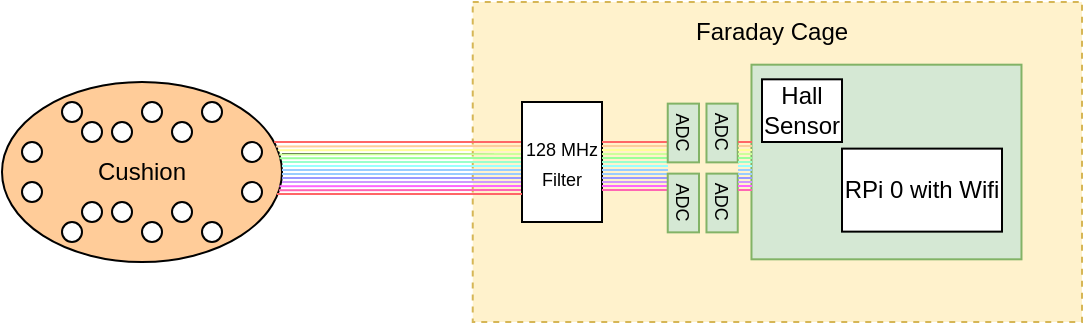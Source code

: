 <mxfile version="24.7.5">
  <diagram name="Page-1" id="zWh1QSmrwBQ3rhR2W5iQ">
    <mxGraphModel dx="768" dy="459" grid="1" gridSize="10" guides="1" tooltips="1" connect="1" arrows="1" fold="1" page="1" pageScale="1" pageWidth="850" pageHeight="1100" math="0" shadow="0">
      <root>
        <mxCell id="0" />
        <mxCell id="1" parent="0" />
        <mxCell id="HwHjmAMWg2fr9-nNSEks-98" value="" style="rounded=0;whiteSpace=wrap;html=1;dashed=1;fillColor=#fff2cc;strokeColor=#d6b656;" vertex="1" parent="1">
          <mxGeometry x="285.37" y="90" width="304.63" height="160" as="geometry" />
        </mxCell>
        <mxCell id="HwHjmAMWg2fr9-nNSEks-29" value="" style="group" vertex="1" connectable="0" parent="1">
          <mxGeometry x="50" y="130" width="140" height="90" as="geometry" />
        </mxCell>
        <mxCell id="HwHjmAMWg2fr9-nNSEks-1" value="Cushion" style="ellipse;whiteSpace=wrap;html=1;fillColor=#FFCC99;" vertex="1" parent="HwHjmAMWg2fr9-nNSEks-29">
          <mxGeometry width="140" height="90" as="geometry" />
        </mxCell>
        <mxCell id="HwHjmAMWg2fr9-nNSEks-19" value="" style="group" vertex="1" connectable="0" parent="HwHjmAMWg2fr9-nNSEks-29">
          <mxGeometry x="10" y="10" width="120" height="30" as="geometry" />
        </mxCell>
        <mxCell id="HwHjmAMWg2fr9-nNSEks-5" value="" style="ellipse;whiteSpace=wrap;html=1;aspect=fixed;" vertex="1" parent="HwHjmAMWg2fr9-nNSEks-19">
          <mxGeometry y="20" width="10" height="10" as="geometry" />
        </mxCell>
        <mxCell id="HwHjmAMWg2fr9-nNSEks-6" value="" style="ellipse;whiteSpace=wrap;html=1;aspect=fixed;" vertex="1" parent="HwHjmAMWg2fr9-nNSEks-19">
          <mxGeometry x="20" width="10" height="10" as="geometry" />
        </mxCell>
        <mxCell id="HwHjmAMWg2fr9-nNSEks-7" value="" style="ellipse;whiteSpace=wrap;html=1;aspect=fixed;" vertex="1" parent="HwHjmAMWg2fr9-nNSEks-19">
          <mxGeometry x="60" width="10" height="10" as="geometry" />
        </mxCell>
        <mxCell id="HwHjmAMWg2fr9-nNSEks-8" value="" style="ellipse;whiteSpace=wrap;html=1;aspect=fixed;" vertex="1" parent="HwHjmAMWg2fr9-nNSEks-19">
          <mxGeometry x="75" y="10" width="10" height="10" as="geometry" />
        </mxCell>
        <mxCell id="HwHjmAMWg2fr9-nNSEks-10" value="" style="ellipse;whiteSpace=wrap;html=1;aspect=fixed;" vertex="1" parent="HwHjmAMWg2fr9-nNSEks-19">
          <mxGeometry x="30" y="10" width="10" height="10" as="geometry" />
        </mxCell>
        <mxCell id="HwHjmAMWg2fr9-nNSEks-11" value="" style="ellipse;whiteSpace=wrap;html=1;aspect=fixed;" vertex="1" parent="HwHjmAMWg2fr9-nNSEks-19">
          <mxGeometry x="90" width="10" height="10" as="geometry" />
        </mxCell>
        <mxCell id="HwHjmAMWg2fr9-nNSEks-17" value="" style="ellipse;whiteSpace=wrap;html=1;aspect=fixed;" vertex="1" parent="HwHjmAMWg2fr9-nNSEks-19">
          <mxGeometry x="110" y="20" width="10" height="10" as="geometry" />
        </mxCell>
        <mxCell id="HwHjmAMWg2fr9-nNSEks-18" value="" style="ellipse;whiteSpace=wrap;html=1;aspect=fixed;" vertex="1" parent="HwHjmAMWg2fr9-nNSEks-19">
          <mxGeometry x="45" y="10" width="10" height="10" as="geometry" />
        </mxCell>
        <mxCell id="HwHjmAMWg2fr9-nNSEks-20" value="" style="group;flipH=0;flipV=1;" vertex="1" connectable="0" parent="HwHjmAMWg2fr9-nNSEks-29">
          <mxGeometry x="10" y="50" width="120" height="30" as="geometry" />
        </mxCell>
        <mxCell id="HwHjmAMWg2fr9-nNSEks-21" value="" style="ellipse;whiteSpace=wrap;html=1;aspect=fixed;" vertex="1" parent="HwHjmAMWg2fr9-nNSEks-20">
          <mxGeometry width="10" height="10" as="geometry" />
        </mxCell>
        <mxCell id="HwHjmAMWg2fr9-nNSEks-22" value="" style="ellipse;whiteSpace=wrap;html=1;aspect=fixed;" vertex="1" parent="HwHjmAMWg2fr9-nNSEks-20">
          <mxGeometry x="20" y="20" width="10" height="10" as="geometry" />
        </mxCell>
        <mxCell id="HwHjmAMWg2fr9-nNSEks-23" value="" style="ellipse;whiteSpace=wrap;html=1;aspect=fixed;" vertex="1" parent="HwHjmAMWg2fr9-nNSEks-20">
          <mxGeometry x="60" y="20" width="10" height="10" as="geometry" />
        </mxCell>
        <mxCell id="HwHjmAMWg2fr9-nNSEks-24" value="" style="ellipse;whiteSpace=wrap;html=1;aspect=fixed;" vertex="1" parent="HwHjmAMWg2fr9-nNSEks-20">
          <mxGeometry x="75" y="10" width="10" height="10" as="geometry" />
        </mxCell>
        <mxCell id="HwHjmAMWg2fr9-nNSEks-25" value="" style="ellipse;whiteSpace=wrap;html=1;aspect=fixed;" vertex="1" parent="HwHjmAMWg2fr9-nNSEks-20">
          <mxGeometry x="30" y="10" width="10" height="10" as="geometry" />
        </mxCell>
        <mxCell id="HwHjmAMWg2fr9-nNSEks-26" value="" style="ellipse;whiteSpace=wrap;html=1;aspect=fixed;" vertex="1" parent="HwHjmAMWg2fr9-nNSEks-20">
          <mxGeometry x="90" y="20" width="10" height="10" as="geometry" />
        </mxCell>
        <mxCell id="HwHjmAMWg2fr9-nNSEks-27" value="" style="ellipse;whiteSpace=wrap;html=1;aspect=fixed;" vertex="1" parent="HwHjmAMWg2fr9-nNSEks-20">
          <mxGeometry x="110" width="10" height="10" as="geometry" />
        </mxCell>
        <mxCell id="HwHjmAMWg2fr9-nNSEks-28" value="" style="ellipse;whiteSpace=wrap;html=1;aspect=fixed;" vertex="1" parent="HwHjmAMWg2fr9-nNSEks-20">
          <mxGeometry x="45" y="10" width="10" height="10" as="geometry" />
        </mxCell>
        <mxCell id="HwHjmAMWg2fr9-nNSEks-55" value="" style="group" vertex="1" connectable="0" parent="1">
          <mxGeometry x="190" y="160" width="120" height="26" as="geometry" />
        </mxCell>
        <mxCell id="HwHjmAMWg2fr9-nNSEks-30" value="" style="endArrow=none;html=1;rounded=0;" edge="1" parent="HwHjmAMWg2fr9-nNSEks-55">
          <mxGeometry width="50" height="50" relative="1" as="geometry">
            <mxPoint y="16" as="sourcePoint" />
            <mxPoint x="120" y="16" as="targetPoint" />
          </mxGeometry>
        </mxCell>
        <mxCell id="HwHjmAMWg2fr9-nNSEks-31" value="" style="endArrow=none;html=1;rounded=0;strokeColor=#9999FF;" edge="1" parent="HwHjmAMWg2fr9-nNSEks-55">
          <mxGeometry width="50" height="50" relative="1" as="geometry">
            <mxPoint y="18" as="sourcePoint" />
            <mxPoint x="120" y="18" as="targetPoint" />
          </mxGeometry>
        </mxCell>
        <mxCell id="HwHjmAMWg2fr9-nNSEks-32" value="" style="endArrow=none;html=1;rounded=0;strokeColor=#CC99FF;" edge="1" parent="HwHjmAMWg2fr9-nNSEks-55">
          <mxGeometry width="50" height="50" relative="1" as="geometry">
            <mxPoint y="20" as="sourcePoint" />
            <mxPoint x="120" y="20" as="targetPoint" />
          </mxGeometry>
        </mxCell>
        <mxCell id="HwHjmAMWg2fr9-nNSEks-33" value="" style="endArrow=none;html=1;rounded=0;strokeColor=#FF66FF;exitX=0.991;exitY=0.579;exitDx=0;exitDy=0;exitPerimeter=0;" edge="1" parent="HwHjmAMWg2fr9-nNSEks-55" source="HwHjmAMWg2fr9-nNSEks-1">
          <mxGeometry width="50" height="50" relative="1" as="geometry">
            <mxPoint y="22" as="sourcePoint" />
            <mxPoint x="120" y="22" as="targetPoint" />
          </mxGeometry>
        </mxCell>
        <mxCell id="HwHjmAMWg2fr9-nNSEks-34" value="" style="endArrow=none;html=1;rounded=0;strokeColor=#FF66B3;exitX=0.989;exitY=0.601;exitDx=0;exitDy=0;exitPerimeter=0;" edge="1" parent="HwHjmAMWg2fr9-nNSEks-55" source="HwHjmAMWg2fr9-nNSEks-1">
          <mxGeometry width="50" height="50" relative="1" as="geometry">
            <mxPoint y="24" as="sourcePoint" />
            <mxPoint x="120" y="24" as="targetPoint" />
          </mxGeometry>
        </mxCell>
        <mxCell id="HwHjmAMWg2fr9-nNSEks-37" value="" style="endArrow=none;html=1;rounded=0;" edge="1" parent="HwHjmAMWg2fr9-nNSEks-55">
          <mxGeometry width="50" height="50" relative="1" as="geometry">
            <mxPoint y="6" as="sourcePoint" />
            <mxPoint x="120" y="6" as="targetPoint" />
          </mxGeometry>
        </mxCell>
        <mxCell id="HwHjmAMWg2fr9-nNSEks-38" value="" style="endArrow=none;html=1;rounded=0;strokeColor=#99FF99;exitX=0.991;exitY=0.423;exitDx=0;exitDy=0;exitPerimeter=0;" edge="1" parent="HwHjmAMWg2fr9-nNSEks-55" source="HwHjmAMWg2fr9-nNSEks-1">
          <mxGeometry width="50" height="50" relative="1" as="geometry">
            <mxPoint y="8" as="sourcePoint" />
            <mxPoint x="120" y="8" as="targetPoint" />
          </mxGeometry>
        </mxCell>
        <mxCell id="HwHjmAMWg2fr9-nNSEks-39" value="" style="endArrow=none;html=1;rounded=0;strokeColor=#99FFCC;" edge="1" parent="HwHjmAMWg2fr9-nNSEks-55">
          <mxGeometry width="50" height="50" relative="1" as="geometry">
            <mxPoint y="10" as="sourcePoint" />
            <mxPoint x="120" y="10" as="targetPoint" />
          </mxGeometry>
        </mxCell>
        <mxCell id="HwHjmAMWg2fr9-nNSEks-40" value="" style="endArrow=none;html=1;rounded=0;strokeColor=#99FFFF;" edge="1" parent="HwHjmAMWg2fr9-nNSEks-55">
          <mxGeometry width="50" height="50" relative="1" as="geometry">
            <mxPoint y="12" as="sourcePoint" />
            <mxPoint x="120" y="12" as="targetPoint" />
          </mxGeometry>
        </mxCell>
        <mxCell id="HwHjmAMWg2fr9-nNSEks-41" value="" style="endArrow=none;html=1;rounded=0;strokeColor=#99CCFF;" edge="1" parent="HwHjmAMWg2fr9-nNSEks-55">
          <mxGeometry width="50" height="50" relative="1" as="geometry">
            <mxPoint y="14" as="sourcePoint" />
            <mxPoint x="120" y="14" as="targetPoint" />
          </mxGeometry>
        </mxCell>
        <mxCell id="HwHjmAMWg2fr9-nNSEks-42" value="" style="endArrow=none;html=1;rounded=0;strokeColor=#99CCFF;" edge="1" parent="HwHjmAMWg2fr9-nNSEks-55">
          <mxGeometry width="50" height="50" relative="1" as="geometry">
            <mxPoint y="16" as="sourcePoint" />
            <mxPoint x="120" y="16" as="targetPoint" />
          </mxGeometry>
        </mxCell>
        <mxCell id="HwHjmAMWg2fr9-nNSEks-45" value="" style="endArrow=none;html=1;rounded=0;strokeColor=#FF6666;exitX=0.972;exitY=0.334;exitDx=0;exitDy=0;exitPerimeter=0;" edge="1" parent="HwHjmAMWg2fr9-nNSEks-55" source="HwHjmAMWg2fr9-nNSEks-1">
          <mxGeometry width="50" height="50" relative="1" as="geometry">
            <mxPoint as="sourcePoint" />
            <mxPoint x="120" as="targetPoint" />
          </mxGeometry>
        </mxCell>
        <mxCell id="HwHjmAMWg2fr9-nNSEks-46" value="" style="endArrow=none;html=1;rounded=0;strokeColor=#FFCC99;exitX=0.978;exitY=0.358;exitDx=0;exitDy=0;exitPerimeter=0;" edge="1" parent="HwHjmAMWg2fr9-nNSEks-55" source="HwHjmAMWg2fr9-nNSEks-1">
          <mxGeometry width="50" height="50" relative="1" as="geometry">
            <mxPoint y="2" as="sourcePoint" />
            <mxPoint x="120" y="2" as="targetPoint" />
          </mxGeometry>
        </mxCell>
        <mxCell id="HwHjmAMWg2fr9-nNSEks-47" value="" style="endArrow=none;html=1;rounded=0;strokeColor=#FFFF99;exitX=0.985;exitY=0.379;exitDx=0;exitDy=0;exitPerimeter=0;" edge="1" parent="HwHjmAMWg2fr9-nNSEks-55" source="HwHjmAMWg2fr9-nNSEks-1">
          <mxGeometry width="50" height="50" relative="1" as="geometry">
            <mxPoint y="4" as="sourcePoint" />
            <mxPoint x="120" y="4" as="targetPoint" />
          </mxGeometry>
        </mxCell>
        <mxCell id="HwHjmAMWg2fr9-nNSEks-48" value="" style="endArrow=none;html=1;rounded=0;strokeColor=#CCFF99;exitX=0.99;exitY=0.403;exitDx=0;exitDy=0;exitPerimeter=0;" edge="1" parent="HwHjmAMWg2fr9-nNSEks-55" source="HwHjmAMWg2fr9-nNSEks-1">
          <mxGeometry width="50" height="50" relative="1" as="geometry">
            <mxPoint y="6" as="sourcePoint" />
            <mxPoint x="120" y="6" as="targetPoint" />
          </mxGeometry>
        </mxCell>
        <mxCell id="HwHjmAMWg2fr9-nNSEks-56" value="&lt;font style=&quot;font-size: 9px;&quot;&gt;128 MHz Filter&lt;/font&gt;" style="rounded=0;whiteSpace=wrap;html=1;direction=west;" vertex="1" parent="1">
          <mxGeometry x="310" y="140" width="40" height="60" as="geometry" />
        </mxCell>
        <mxCell id="HwHjmAMWg2fr9-nNSEks-35" value="" style="endArrow=none;html=1;rounded=0;strokeColor=#FF6666;exitX=0.982;exitY=0.622;exitDx=0;exitDy=0;exitPerimeter=0;" edge="1" parent="1" source="HwHjmAMWg2fr9-nNSEks-1">
          <mxGeometry width="50" height="50" relative="1" as="geometry">
            <mxPoint x="190" y="186" as="sourcePoint" />
            <mxPoint x="310" y="186" as="targetPoint" />
          </mxGeometry>
        </mxCell>
        <mxCell id="HwHjmAMWg2fr9-nNSEks-57" value="" style="group" vertex="1" connectable="0" parent="1">
          <mxGeometry x="350" y="160" width="33" height="26" as="geometry" />
        </mxCell>
        <mxCell id="HwHjmAMWg2fr9-nNSEks-58" value="" style="endArrow=none;html=1;rounded=0;" edge="1" parent="HwHjmAMWg2fr9-nNSEks-57">
          <mxGeometry width="50" height="50" relative="1" as="geometry">
            <mxPoint y="16" as="sourcePoint" />
            <mxPoint x="33" y="16" as="targetPoint" />
          </mxGeometry>
        </mxCell>
        <mxCell id="HwHjmAMWg2fr9-nNSEks-59" value="" style="endArrow=none;html=1;rounded=0;strokeColor=#9999FF;" edge="1" parent="HwHjmAMWg2fr9-nNSEks-57">
          <mxGeometry width="50" height="50" relative="1" as="geometry">
            <mxPoint y="18" as="sourcePoint" />
            <mxPoint x="33" y="18" as="targetPoint" />
          </mxGeometry>
        </mxCell>
        <mxCell id="HwHjmAMWg2fr9-nNSEks-60" value="" style="endArrow=none;html=1;rounded=0;strokeColor=#CC99FF;" edge="1" parent="HwHjmAMWg2fr9-nNSEks-57">
          <mxGeometry width="50" height="50" relative="1" as="geometry">
            <mxPoint y="20" as="sourcePoint" />
            <mxPoint x="33" y="20" as="targetPoint" />
          </mxGeometry>
        </mxCell>
        <mxCell id="HwHjmAMWg2fr9-nNSEks-61" value="" style="endArrow=none;html=1;rounded=0;strokeColor=#FF66FF;exitX=0.991;exitY=0.579;exitDx=0;exitDy=0;exitPerimeter=0;" edge="1" parent="HwHjmAMWg2fr9-nNSEks-57">
          <mxGeometry width="50" height="50" relative="1" as="geometry">
            <mxPoint y="22" as="sourcePoint" />
            <mxPoint x="33" y="22" as="targetPoint" />
          </mxGeometry>
        </mxCell>
        <mxCell id="HwHjmAMWg2fr9-nNSEks-62" value="" style="endArrow=none;html=1;rounded=0;strokeColor=#FF66B3;exitX=0.989;exitY=0.601;exitDx=0;exitDy=0;exitPerimeter=0;" edge="1" parent="HwHjmAMWg2fr9-nNSEks-57">
          <mxGeometry width="50" height="50" relative="1" as="geometry">
            <mxPoint y="24" as="sourcePoint" />
            <mxPoint x="33" y="24" as="targetPoint" />
          </mxGeometry>
        </mxCell>
        <mxCell id="HwHjmAMWg2fr9-nNSEks-63" value="" style="endArrow=none;html=1;rounded=0;" edge="1" parent="HwHjmAMWg2fr9-nNSEks-57">
          <mxGeometry width="50" height="50" relative="1" as="geometry">
            <mxPoint y="6" as="sourcePoint" />
            <mxPoint x="33" y="6" as="targetPoint" />
          </mxGeometry>
        </mxCell>
        <mxCell id="HwHjmAMWg2fr9-nNSEks-64" value="" style="endArrow=none;html=1;rounded=0;strokeColor=#99FF99;exitX=0.991;exitY=0.423;exitDx=0;exitDy=0;exitPerimeter=0;" edge="1" parent="HwHjmAMWg2fr9-nNSEks-57">
          <mxGeometry width="50" height="50" relative="1" as="geometry">
            <mxPoint y="8" as="sourcePoint" />
            <mxPoint x="33" y="8" as="targetPoint" />
          </mxGeometry>
        </mxCell>
        <mxCell id="HwHjmAMWg2fr9-nNSEks-65" value="" style="endArrow=none;html=1;rounded=0;strokeColor=#99FFCC;" edge="1" parent="HwHjmAMWg2fr9-nNSEks-57">
          <mxGeometry width="50" height="50" relative="1" as="geometry">
            <mxPoint y="10" as="sourcePoint" />
            <mxPoint x="33" y="10" as="targetPoint" />
          </mxGeometry>
        </mxCell>
        <mxCell id="HwHjmAMWg2fr9-nNSEks-66" value="" style="endArrow=none;html=1;rounded=0;strokeColor=#99FFFF;" edge="1" parent="HwHjmAMWg2fr9-nNSEks-57">
          <mxGeometry width="50" height="50" relative="1" as="geometry">
            <mxPoint y="12" as="sourcePoint" />
            <mxPoint x="33" y="12" as="targetPoint" />
          </mxGeometry>
        </mxCell>
        <mxCell id="HwHjmAMWg2fr9-nNSEks-67" value="" style="endArrow=none;html=1;rounded=0;strokeColor=#99CCFF;" edge="1" parent="HwHjmAMWg2fr9-nNSEks-57">
          <mxGeometry width="50" height="50" relative="1" as="geometry">
            <mxPoint y="14" as="sourcePoint" />
            <mxPoint x="33" y="14" as="targetPoint" />
          </mxGeometry>
        </mxCell>
        <mxCell id="HwHjmAMWg2fr9-nNSEks-68" value="" style="endArrow=none;html=1;rounded=0;strokeColor=#99CCFF;" edge="1" parent="HwHjmAMWg2fr9-nNSEks-57">
          <mxGeometry width="50" height="50" relative="1" as="geometry">
            <mxPoint y="16" as="sourcePoint" />
            <mxPoint x="33" y="16" as="targetPoint" />
          </mxGeometry>
        </mxCell>
        <mxCell id="HwHjmAMWg2fr9-nNSEks-69" value="" style="endArrow=none;html=1;rounded=0;strokeColor=#FF6666;exitX=0.972;exitY=0.334;exitDx=0;exitDy=0;exitPerimeter=0;" edge="1" parent="HwHjmAMWg2fr9-nNSEks-57">
          <mxGeometry width="50" height="50" relative="1" as="geometry">
            <mxPoint as="sourcePoint" />
            <mxPoint x="33" as="targetPoint" />
          </mxGeometry>
        </mxCell>
        <mxCell id="HwHjmAMWg2fr9-nNSEks-70" value="" style="endArrow=none;html=1;rounded=0;strokeColor=#FFCC99;exitX=0.978;exitY=0.358;exitDx=0;exitDy=0;exitPerimeter=0;" edge="1" parent="HwHjmAMWg2fr9-nNSEks-57">
          <mxGeometry width="50" height="50" relative="1" as="geometry">
            <mxPoint y="2" as="sourcePoint" />
            <mxPoint x="33" y="2" as="targetPoint" />
          </mxGeometry>
        </mxCell>
        <mxCell id="HwHjmAMWg2fr9-nNSEks-71" value="" style="endArrow=none;html=1;rounded=0;strokeColor=#FFFF99;exitX=0.985;exitY=0.379;exitDx=0;exitDy=0;exitPerimeter=0;" edge="1" parent="HwHjmAMWg2fr9-nNSEks-57">
          <mxGeometry width="50" height="50" relative="1" as="geometry">
            <mxPoint y="4" as="sourcePoint" />
            <mxPoint x="33" y="4" as="targetPoint" />
          </mxGeometry>
        </mxCell>
        <mxCell id="HwHjmAMWg2fr9-nNSEks-72" value="" style="endArrow=none;html=1;rounded=0;strokeColor=#CCFF99;exitX=0.99;exitY=0.403;exitDx=0;exitDy=0;exitPerimeter=0;" edge="1" parent="HwHjmAMWg2fr9-nNSEks-57">
          <mxGeometry width="50" height="50" relative="1" as="geometry">
            <mxPoint y="6" as="sourcePoint" />
            <mxPoint x="33" y="6" as="targetPoint" />
          </mxGeometry>
        </mxCell>
        <mxCell id="HwHjmAMWg2fr9-nNSEks-73" value="&lt;div style=&quot;&quot;&gt;&lt;span style=&quot;font-size: 9px; background-color: initial;&quot;&gt;ADC&lt;/span&gt;&lt;/div&gt;" style="rounded=0;whiteSpace=wrap;html=1;rotation=90;fillColor=#d5e8d4;strokeColor=#82b366;align=center;" vertex="1" parent="1">
          <mxGeometry x="376" y="147.68" width="29.37" height="15.63" as="geometry" />
        </mxCell>
        <mxCell id="HwHjmAMWg2fr9-nNSEks-74" value="&lt;div style=&quot;&quot;&gt;&lt;span style=&quot;font-size: 9px; background-color: initial;&quot;&gt;ADC&lt;/span&gt;&lt;/div&gt;" style="rounded=0;whiteSpace=wrap;html=1;rotation=90;fillColor=#d5e8d4;strokeColor=#82b366;align=center;" vertex="1" parent="1">
          <mxGeometry x="376" y="182.68" width="29.37" height="15.63" as="geometry" />
        </mxCell>
        <mxCell id="HwHjmAMWg2fr9-nNSEks-75" value="&lt;div style=&quot;&quot;&gt;&lt;span style=&quot;font-size: 9px; background-color: initial;&quot;&gt;ADC&lt;/span&gt;&lt;/div&gt;" style="rounded=0;whiteSpace=wrap;html=1;rotation=90;fillColor=#d5e8d4;strokeColor=#82b366;align=center;" vertex="1" parent="1">
          <mxGeometry x="395.37" y="147.68" width="29.37" height="15.63" as="geometry" />
        </mxCell>
        <mxCell id="HwHjmAMWg2fr9-nNSEks-76" value="&lt;div style=&quot;&quot;&gt;&lt;span style=&quot;font-size: 9px; background-color: initial;&quot;&gt;ADC&lt;/span&gt;&lt;/div&gt;" style="rounded=0;whiteSpace=wrap;html=1;rotation=90;fillColor=#d5e8d4;strokeColor=#82b366;align=center;" vertex="1" parent="1">
          <mxGeometry x="395.37" y="182.68" width="29.37" height="15.63" as="geometry" />
        </mxCell>
        <mxCell id="HwHjmAMWg2fr9-nNSEks-77" value="" style="rounded=0;whiteSpace=wrap;html=1;fillColor=#d5e8d4;strokeColor=#82b366;" vertex="1" parent="1">
          <mxGeometry x="424.74" y="121.34" width="135" height="97.32" as="geometry" />
        </mxCell>
        <mxCell id="HwHjmAMWg2fr9-nNSEks-78" value="Hall Sensor" style="rounded=0;whiteSpace=wrap;html=1;" vertex="1" parent="1">
          <mxGeometry x="430" y="128.66" width="40" height="31.34" as="geometry" />
        </mxCell>
        <mxCell id="HwHjmAMWg2fr9-nNSEks-80" value="RPi 0 with Wifi" style="rounded=0;whiteSpace=wrap;html=1;" vertex="1" parent="1">
          <mxGeometry x="470" y="163.31" width="80" height="41.51" as="geometry" />
        </mxCell>
        <mxCell id="HwHjmAMWg2fr9-nNSEks-81" value="" style="group" vertex="1" connectable="0" parent="1">
          <mxGeometry x="418" y="160" width="7" height="26" as="geometry" />
        </mxCell>
        <mxCell id="HwHjmAMWg2fr9-nNSEks-82" value="" style="endArrow=none;html=1;rounded=0;" edge="1" parent="HwHjmAMWg2fr9-nNSEks-81">
          <mxGeometry width="50" height="50" relative="1" as="geometry">
            <mxPoint y="16" as="sourcePoint" />
            <mxPoint x="7" y="16" as="targetPoint" />
          </mxGeometry>
        </mxCell>
        <mxCell id="HwHjmAMWg2fr9-nNSEks-83" value="" style="endArrow=none;html=1;rounded=0;strokeColor=#9999FF;" edge="1" parent="HwHjmAMWg2fr9-nNSEks-81">
          <mxGeometry width="50" height="50" relative="1" as="geometry">
            <mxPoint y="18" as="sourcePoint" />
            <mxPoint x="7" y="18" as="targetPoint" />
          </mxGeometry>
        </mxCell>
        <mxCell id="HwHjmAMWg2fr9-nNSEks-84" value="" style="endArrow=none;html=1;rounded=0;strokeColor=#CC99FF;" edge="1" parent="HwHjmAMWg2fr9-nNSEks-81">
          <mxGeometry width="50" height="50" relative="1" as="geometry">
            <mxPoint y="20" as="sourcePoint" />
            <mxPoint x="7" y="20" as="targetPoint" />
          </mxGeometry>
        </mxCell>
        <mxCell id="HwHjmAMWg2fr9-nNSEks-85" value="" style="endArrow=none;html=1;rounded=0;strokeColor=#FF66FF;exitX=0.991;exitY=0.579;exitDx=0;exitDy=0;exitPerimeter=0;" edge="1" parent="HwHjmAMWg2fr9-nNSEks-81">
          <mxGeometry width="50" height="50" relative="1" as="geometry">
            <mxPoint y="22" as="sourcePoint" />
            <mxPoint x="7" y="22" as="targetPoint" />
          </mxGeometry>
        </mxCell>
        <mxCell id="HwHjmAMWg2fr9-nNSEks-86" value="" style="endArrow=none;html=1;rounded=0;strokeColor=#FF66B3;exitX=0.989;exitY=0.601;exitDx=0;exitDy=0;exitPerimeter=0;" edge="1" parent="HwHjmAMWg2fr9-nNSEks-81">
          <mxGeometry width="50" height="50" relative="1" as="geometry">
            <mxPoint y="24" as="sourcePoint" />
            <mxPoint x="7" y="24" as="targetPoint" />
          </mxGeometry>
        </mxCell>
        <mxCell id="HwHjmAMWg2fr9-nNSEks-87" value="" style="endArrow=none;html=1;rounded=0;" edge="1" parent="HwHjmAMWg2fr9-nNSEks-81">
          <mxGeometry width="50" height="50" relative="1" as="geometry">
            <mxPoint y="6" as="sourcePoint" />
            <mxPoint x="7" y="6" as="targetPoint" />
          </mxGeometry>
        </mxCell>
        <mxCell id="HwHjmAMWg2fr9-nNSEks-88" value="" style="endArrow=none;html=1;rounded=0;strokeColor=#99FF99;exitX=0.991;exitY=0.423;exitDx=0;exitDy=0;exitPerimeter=0;" edge="1" parent="HwHjmAMWg2fr9-nNSEks-81">
          <mxGeometry width="50" height="50" relative="1" as="geometry">
            <mxPoint y="8" as="sourcePoint" />
            <mxPoint x="7" y="8" as="targetPoint" />
          </mxGeometry>
        </mxCell>
        <mxCell id="HwHjmAMWg2fr9-nNSEks-89" value="" style="endArrow=none;html=1;rounded=0;strokeColor=#99FFCC;" edge="1" parent="HwHjmAMWg2fr9-nNSEks-81">
          <mxGeometry width="50" height="50" relative="1" as="geometry">
            <mxPoint y="10" as="sourcePoint" />
            <mxPoint x="7" y="10" as="targetPoint" />
          </mxGeometry>
        </mxCell>
        <mxCell id="HwHjmAMWg2fr9-nNSEks-90" value="" style="endArrow=none;html=1;rounded=0;strokeColor=#99FFFF;" edge="1" parent="HwHjmAMWg2fr9-nNSEks-81">
          <mxGeometry width="50" height="50" relative="1" as="geometry">
            <mxPoint y="12" as="sourcePoint" />
            <mxPoint x="7" y="12" as="targetPoint" />
          </mxGeometry>
        </mxCell>
        <mxCell id="HwHjmAMWg2fr9-nNSEks-91" value="" style="endArrow=none;html=1;rounded=0;strokeColor=#99CCFF;" edge="1" parent="HwHjmAMWg2fr9-nNSEks-81">
          <mxGeometry width="50" height="50" relative="1" as="geometry">
            <mxPoint y="14" as="sourcePoint" />
            <mxPoint x="7" y="14" as="targetPoint" />
          </mxGeometry>
        </mxCell>
        <mxCell id="HwHjmAMWg2fr9-nNSEks-92" value="" style="endArrow=none;html=1;rounded=0;strokeColor=#99CCFF;" edge="1" parent="HwHjmAMWg2fr9-nNSEks-81">
          <mxGeometry width="50" height="50" relative="1" as="geometry">
            <mxPoint y="16" as="sourcePoint" />
            <mxPoint x="7" y="16" as="targetPoint" />
          </mxGeometry>
        </mxCell>
        <mxCell id="HwHjmAMWg2fr9-nNSEks-93" value="" style="endArrow=none;html=1;rounded=0;strokeColor=#FF6666;exitX=0.972;exitY=0.334;exitDx=0;exitDy=0;exitPerimeter=0;" edge="1" parent="HwHjmAMWg2fr9-nNSEks-81">
          <mxGeometry width="50" height="50" relative="1" as="geometry">
            <mxPoint as="sourcePoint" />
            <mxPoint x="7" as="targetPoint" />
          </mxGeometry>
        </mxCell>
        <mxCell id="HwHjmAMWg2fr9-nNSEks-94" value="" style="endArrow=none;html=1;rounded=0;strokeColor=#FFCC99;exitX=0.978;exitY=0.358;exitDx=0;exitDy=0;exitPerimeter=0;" edge="1" parent="HwHjmAMWg2fr9-nNSEks-81">
          <mxGeometry width="50" height="50" relative="1" as="geometry">
            <mxPoint y="2" as="sourcePoint" />
            <mxPoint x="7" y="2" as="targetPoint" />
          </mxGeometry>
        </mxCell>
        <mxCell id="HwHjmAMWg2fr9-nNSEks-95" value="" style="endArrow=none;html=1;rounded=0;strokeColor=#FFFF99;exitX=0.985;exitY=0.379;exitDx=0;exitDy=0;exitPerimeter=0;" edge="1" parent="HwHjmAMWg2fr9-nNSEks-81">
          <mxGeometry width="50" height="50" relative="1" as="geometry">
            <mxPoint y="4" as="sourcePoint" />
            <mxPoint x="7" y="4" as="targetPoint" />
          </mxGeometry>
        </mxCell>
        <mxCell id="HwHjmAMWg2fr9-nNSEks-96" value="" style="endArrow=none;html=1;rounded=0;strokeColor=#CCFF99;exitX=0.99;exitY=0.403;exitDx=0;exitDy=0;exitPerimeter=0;" edge="1" parent="HwHjmAMWg2fr9-nNSEks-81">
          <mxGeometry width="50" height="50" relative="1" as="geometry">
            <mxPoint y="6" as="sourcePoint" />
            <mxPoint x="7" y="6" as="targetPoint" />
          </mxGeometry>
        </mxCell>
        <mxCell id="HwHjmAMWg2fr9-nNSEks-99" value="Faraday Cage" style="text;strokeColor=none;fillColor=none;align=left;verticalAlign=middle;spacingLeft=4;spacingRight=4;overflow=hidden;points=[[0,0.5],[1,0.5]];portConstraint=eastwest;rotatable=0;whiteSpace=wrap;html=1;" vertex="1" parent="1">
          <mxGeometry x="390.69" y="90" width="94" height="30" as="geometry" />
        </mxCell>
      </root>
    </mxGraphModel>
  </diagram>
</mxfile>
